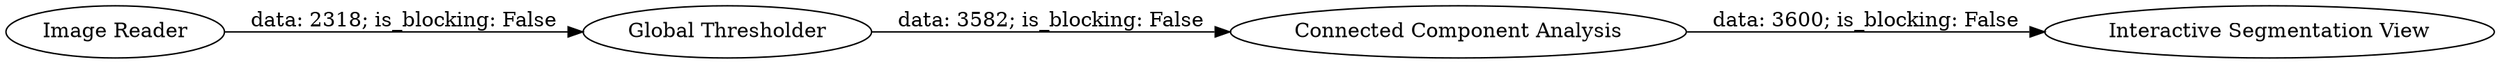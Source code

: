 digraph {
	"8748600919472457199_4" [label="Image Reader"]
	"8748600919472457199_8" [label="Connected Component Analysis"]
	"8748600919472457199_10" [label="Interactive Segmentation View"]
	"8748600919472457199_17" [label="Global Thresholder"]
	"8748600919472457199_17" -> "8748600919472457199_8" [label="data: 3582; is_blocking: False"]
	"8748600919472457199_8" -> "8748600919472457199_10" [label="data: 3600; is_blocking: False"]
	"8748600919472457199_4" -> "8748600919472457199_17" [label="data: 2318; is_blocking: False"]
	rankdir=LR
}
